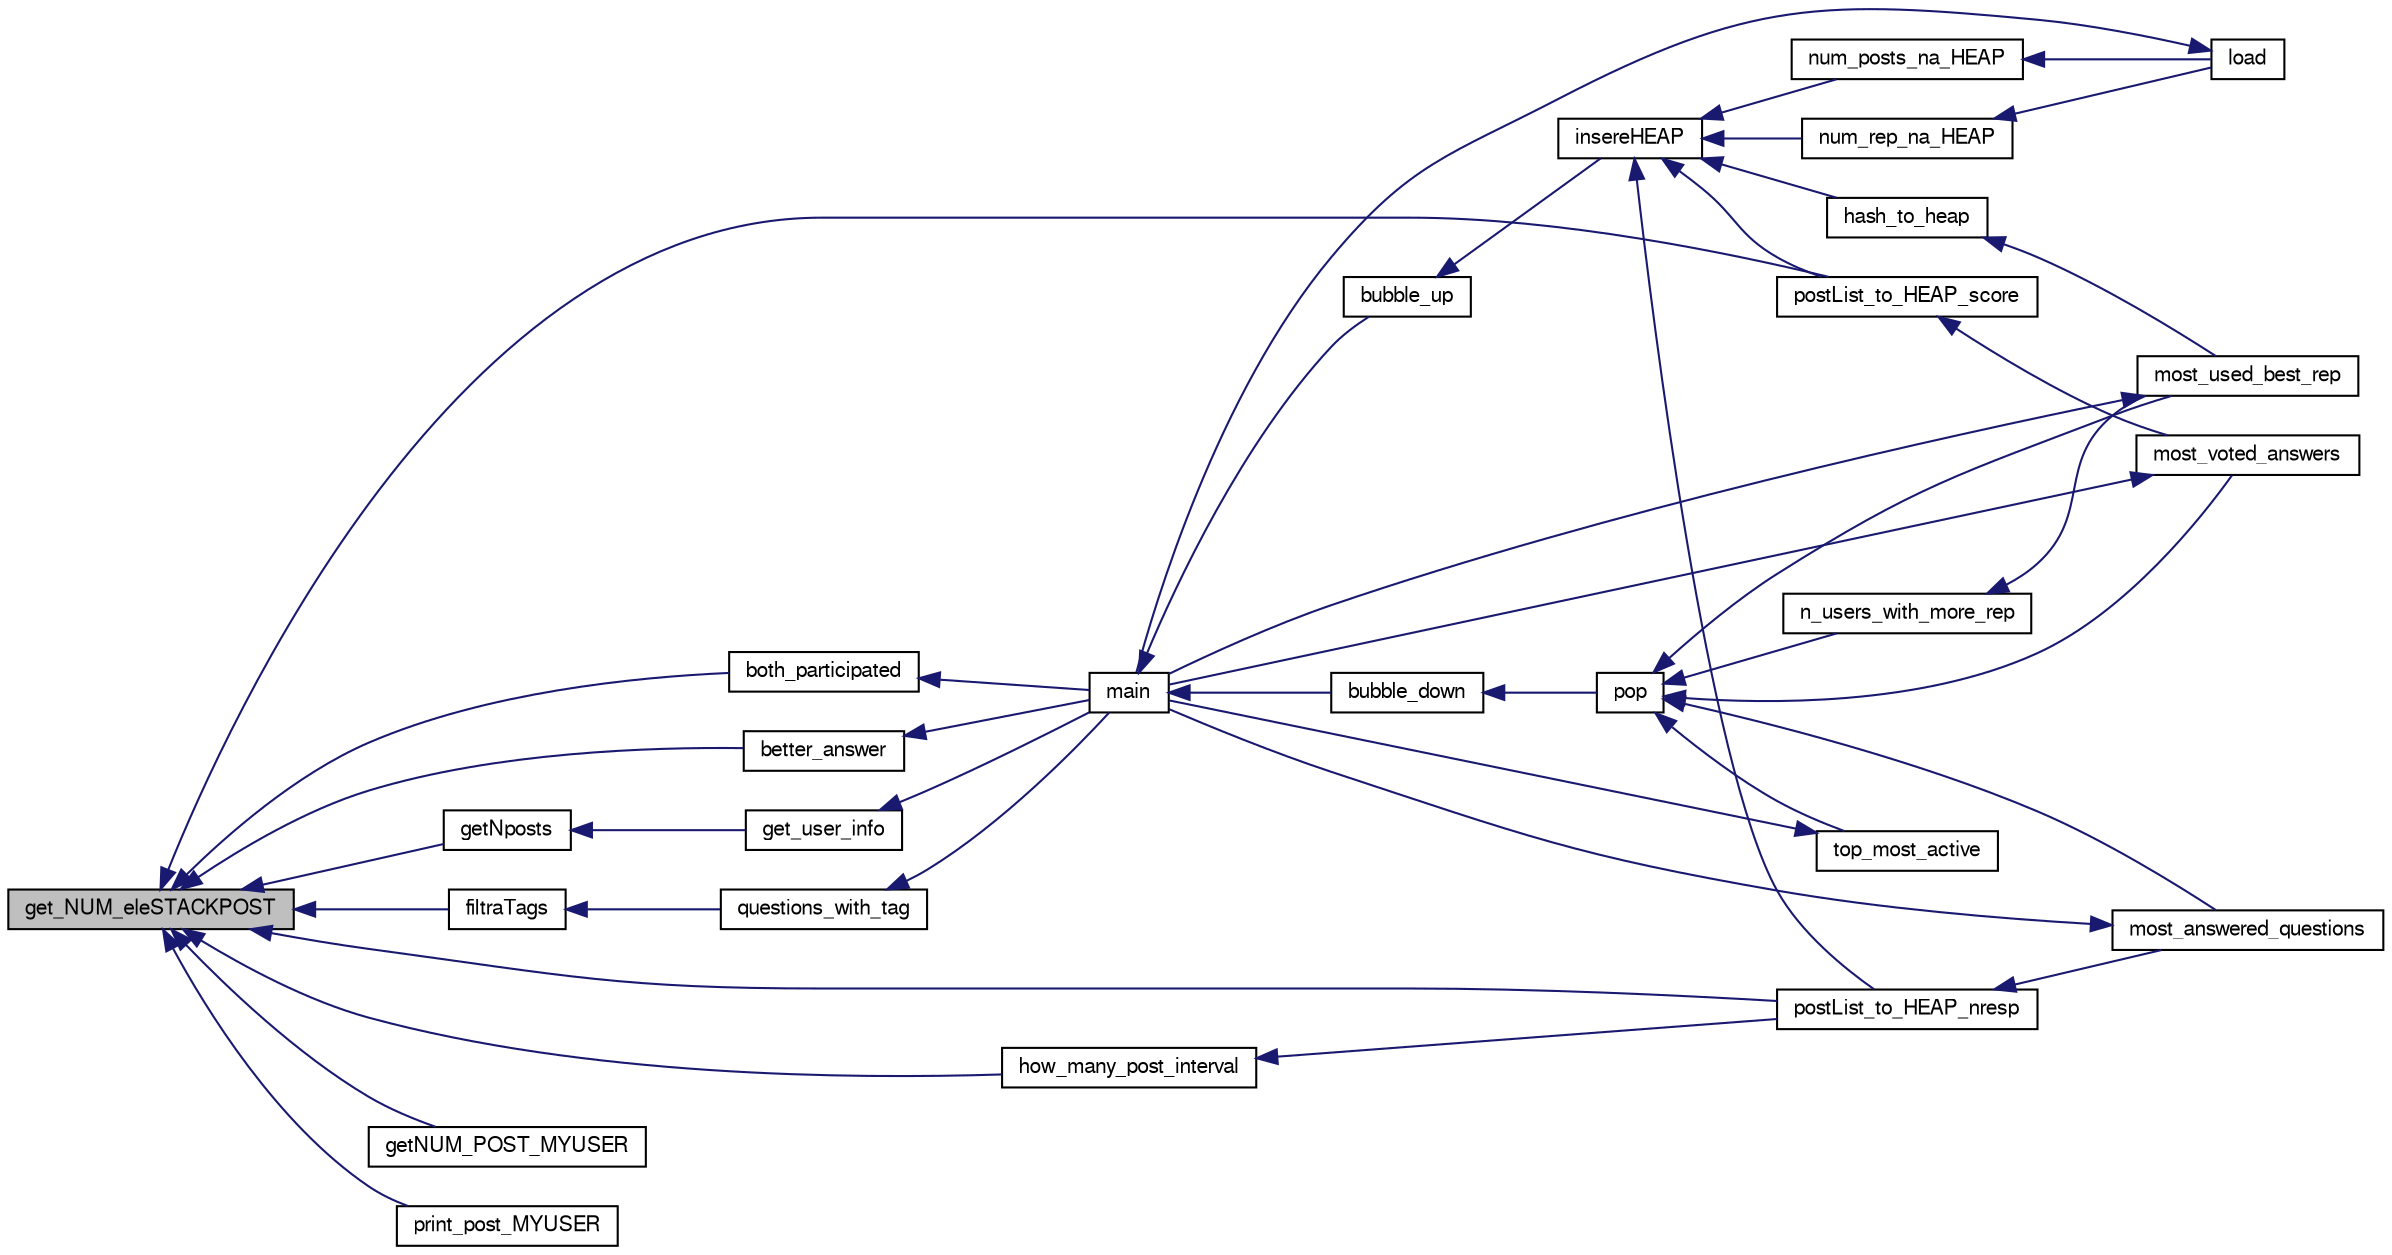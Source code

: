 digraph "get_NUM_eleSTACKPOST"
{
  edge [fontname="FreeSans",fontsize="10",labelfontname="FreeSans",labelfontsize="10"];
  node [fontname="FreeSans",fontsize="10",shape=record];
  rankdir="LR";
  Node1 [label="get_NUM_eleSTACKPOST",height=0.2,width=0.4,color="black", fillcolor="grey75", style="filled", fontcolor="black"];
  Node1 -> Node2 [dir="back",color="midnightblue",fontsize="10",style="solid",fontname="FreeSans"];
  Node2 [label="filtraTags",height=0.2,width=0.4,color="black", fillcolor="white", style="filled",URL="$interface_8c.html#a3b60a5f489b1e76fee47e314e08f5a1c",tooltip="Função auxiliar que corre num nodo e verifica a existencia de uma tag. "];
  Node2 -> Node3 [dir="back",color="midnightblue",fontsize="10",style="solid",fontname="FreeSans"];
  Node3 [label="questions_with_tag",height=0.2,width=0.4,color="black", fillcolor="white", style="filled",URL="$interface_8h.html#a3833b4111827095f7654ff0b1ec6a6ee",tooltip="Função que dado um intervalo de tempo retornar todas as perguntas contendo uma determinada tag..."];
  Node3 -> Node4 [dir="back",color="midnightblue",fontsize="10",style="solid",fontname="FreeSans"];
  Node4 [label="main",height=0.2,width=0.4,color="black", fillcolor="white", style="filled",URL="$main_8c.html#ae66f6b31b5ad750f1fe042a706a4e3d4"];
  Node4 -> Node5 [dir="back",color="midnightblue",fontsize="10",style="solid",fontname="FreeSans"];
  Node5 [label="bubble_up",height=0.2,width=0.4,color="black", fillcolor="white", style="filled",URL="$myheap_8h.html#ace1f2a5d5bc48b367d1fd893827ec140",tooltip="Função que coloca o último elemento adicionado na sua posição correta. "];
  Node5 -> Node6 [dir="back",color="midnightblue",fontsize="10",style="solid",fontname="FreeSans"];
  Node6 [label="insereHEAP",height=0.2,width=0.4,color="black", fillcolor="white", style="filled",URL="$myheap_8h.html#a844070e8301ff20531948818379ca7f9",tooltip="Função que insere um novo elemento na heap. "];
  Node6 -> Node7 [dir="back",color="midnightblue",fontsize="10",style="solid",fontname="FreeSans"];
  Node7 [label="num_posts_na_HEAP",height=0.2,width=0.4,color="black", fillcolor="white", style="filled",URL="$interface_8c.html#ae5f33a943c4ae2dae9412708c17cc53f",tooltip="Função auxiliar adiciona a informação da data de um nodo MYUSER numa heap. "];
  Node7 -> Node8 [dir="back",color="midnightblue",fontsize="10",style="solid",fontname="FreeSans"];
  Node8 [label="load",height=0.2,width=0.4,color="black", fillcolor="white", style="filled",URL="$interface_8h.html#a644c94e592239aa49a0cf315d69b1c64",tooltip="Função dá load aos ficheiros xml. "];
  Node8 -> Node4 [dir="back",color="midnightblue",fontsize="10",style="solid",fontname="FreeSans"];
  Node6 -> Node9 [dir="back",color="midnightblue",fontsize="10",style="solid",fontname="FreeSans"];
  Node9 [label="num_rep_na_HEAP",height=0.2,width=0.4,color="black", fillcolor="white", style="filled",URL="$interface_8c.html#a37bc5ac324407a740abf0344028521dc",tooltip="Função auxiliar que adiciona a informação da data de um nodo MYUSER numa heap para reputação..."];
  Node9 -> Node8 [dir="back",color="midnightblue",fontsize="10",style="solid",fontname="FreeSans"];
  Node6 -> Node10 [dir="back",color="midnightblue",fontsize="10",style="solid",fontname="FreeSans"];
  Node10 [label="postList_to_HEAP_score",height=0.2,width=0.4,color="black", fillcolor="white", style="filled",URL="$interface_8c.html#abaa41336f16a88d117077daca2dabce3",tooltip="Função auxiliar que adiciona a informação da data de um nodo STACKPOST numa heap para scores..."];
  Node10 -> Node11 [dir="back",color="midnightblue",fontsize="10",style="solid",fontname="FreeSans"];
  Node11 [label="most_voted_answers",height=0.2,width=0.4,color="black", fillcolor="white", style="filled",URL="$interface_8h.html#abee0976337de52cefdc4e840c803f2f4",tooltip="Função que dado um intervalo de tempo calcula os N posts com melhor score. "];
  Node11 -> Node4 [dir="back",color="midnightblue",fontsize="10",style="solid",fontname="FreeSans"];
  Node6 -> Node12 [dir="back",color="midnightblue",fontsize="10",style="solid",fontname="FreeSans"];
  Node12 [label="postList_to_HEAP_nresp",height=0.2,width=0.4,color="black", fillcolor="white", style="filled",URL="$interface_8c.html#ae434a780bfd43f9d1b3a667b615fef31",tooltip="Função auxiliar que adiciona a informação da data de um nodo STACKPOST numa heap para perguntas com m..."];
  Node12 -> Node13 [dir="back",color="midnightblue",fontsize="10",style="solid",fontname="FreeSans"];
  Node13 [label="most_answered_questions",height=0.2,width=0.4,color="black", fillcolor="white", style="filled",URL="$interface_8h.html#a4847929aa84113b38e6804acefdfd6a4",tooltip="Função que dado um intervalo de tempo calcula as N perguntas com mais respostas. "];
  Node13 -> Node4 [dir="back",color="midnightblue",fontsize="10",style="solid",fontname="FreeSans"];
  Node6 -> Node14 [dir="back",color="midnightblue",fontsize="10",style="solid",fontname="FreeSans"];
  Node14 [label="hash_to_heap",height=0.2,width=0.4,color="black", fillcolor="white", style="filled",URL="$interface_8c.html#ad09b4104b58f6cfbf30d1dabd69d00b6",tooltip="Função auxiliar compatível com a API do glib para inserir numa heap os dados da hashtable com as ocor..."];
  Node14 -> Node15 [dir="back",color="midnightblue",fontsize="10",style="solid",fontname="FreeSans"];
  Node15 [label="most_used_best_rep",height=0.2,width=0.4,color="black", fillcolor="white", style="filled",URL="$interface_8h.html#aa048ff54eec00113e9e16d530370fcc1",tooltip="Função que obtém o número de ocorrencias das N tags mais usadas num dado período de tempo pelos N use..."];
  Node15 -> Node4 [dir="back",color="midnightblue",fontsize="10",style="solid",fontname="FreeSans"];
  Node4 -> Node16 [dir="back",color="midnightblue",fontsize="10",style="solid",fontname="FreeSans"];
  Node16 [label="bubble_down",height=0.2,width=0.4,color="black", fillcolor="white", style="filled",URL="$myheap_8h.html#a8060dd960c3242b7250e5a7d730593d6",tooltip="Função que realiza as operações necessárias depois de se retirar um elemento. "];
  Node16 -> Node17 [dir="back",color="midnightblue",fontsize="10",style="solid",fontname="FreeSans"];
  Node17 [label="pop",height=0.2,width=0.4,color="black", fillcolor="white", style="filled",URL="$myheap_8h.html#a835a400b71780f44bd1e8e00afe03e25",tooltip="Função que retira um elemento na heap. "];
  Node17 -> Node18 [dir="back",color="midnightblue",fontsize="10",style="solid",fontname="FreeSans"];
  Node18 [label="top_most_active",height=0.2,width=0.4,color="black", fillcolor="white", style="filled",URL="$interface_8h.html#aea6f8074566f0a5373ea67b3469fd4cc",tooltip="Função que calcula os N utilizadores com mais posts. "];
  Node18 -> Node4 [dir="back",color="midnightblue",fontsize="10",style="solid",fontname="FreeSans"];
  Node17 -> Node11 [dir="back",color="midnightblue",fontsize="10",style="solid",fontname="FreeSans"];
  Node17 -> Node13 [dir="back",color="midnightblue",fontsize="10",style="solid",fontname="FreeSans"];
  Node17 -> Node19 [dir="back",color="midnightblue",fontsize="10",style="solid",fontname="FreeSans"];
  Node19 [label="n_users_with_more_rep",height=0.2,width=0.4,color="black", fillcolor="white", style="filled",URL="$interface_8c.html#abfa5eaef67b944c1707d738fcc581d97",tooltip="Função auxiliar que calcula os N utilizadores com melhor rep. "];
  Node19 -> Node15 [dir="back",color="midnightblue",fontsize="10",style="solid",fontname="FreeSans"];
  Node17 -> Node15 [dir="back",color="midnightblue",fontsize="10",style="solid",fontname="FreeSans"];
  Node1 -> Node10 [dir="back",color="midnightblue",fontsize="10",style="solid",fontname="FreeSans"];
  Node1 -> Node20 [dir="back",color="midnightblue",fontsize="10",style="solid",fontname="FreeSans"];
  Node20 [label="how_many_post_interval",height=0.2,width=0.4,color="black", fillcolor="white", style="filled",URL="$interface_8c.html#a727f231154dce94f9a04975c85c94a9d",tooltip="Função auxiliar que conta o número de post num intervalo. "];
  Node20 -> Node12 [dir="back",color="midnightblue",fontsize="10",style="solid",fontname="FreeSans"];
  Node1 -> Node12 [dir="back",color="midnightblue",fontsize="10",style="solid",fontname="FreeSans"];
  Node1 -> Node21 [dir="back",color="midnightblue",fontsize="10",style="solid",fontname="FreeSans"];
  Node21 [label="both_participated",height=0.2,width=0.4,color="black", fillcolor="white", style="filled",URL="$interface_8h.html#ab2069c6237b5ab6647937173d43d9bac",tooltip="Função que dado 2 users retorna as N perguntas em que ambos participaram. "];
  Node21 -> Node4 [dir="back",color="midnightblue",fontsize="10",style="solid",fontname="FreeSans"];
  Node1 -> Node22 [dir="back",color="midnightblue",fontsize="10",style="solid",fontname="FreeSans"];
  Node22 [label="better_answer",height=0.2,width=0.4,color="black", fillcolor="white", style="filled",URL="$interface_8h.html#af0bd178e59de59a12a227a1cc5124c58",tooltip="Função que dado um id de um post devolve a resposta melhor cotada desse post. "];
  Node22 -> Node4 [dir="back",color="midnightblue",fontsize="10",style="solid",fontname="FreeSans"];
  Node1 -> Node23 [dir="back",color="midnightblue",fontsize="10",style="solid",fontname="FreeSans"];
  Node23 [label="getNposts",height=0.2,width=0.4,color="black", fillcolor="white", style="filled",URL="$myuser_8h.html#a8e28c186cb715390010fe16bbbf643b1",tooltip="Função que devolve os ultimos N posts de um dado utilizador. "];
  Node23 -> Node24 [dir="back",color="midnightblue",fontsize="10",style="solid",fontname="FreeSans"];
  Node24 [label="get_user_info",height=0.2,width=0.4,color="black", fillcolor="white", style="filled",URL="$interface_8h.html#abbe8e56c4e4552c93a81a625ea641869",tooltip="Função que dado um id de um user devolve informacao sobre este mesmo. "];
  Node24 -> Node4 [dir="back",color="midnightblue",fontsize="10",style="solid",fontname="FreeSans"];
  Node1 -> Node25 [dir="back",color="midnightblue",fontsize="10",style="solid",fontname="FreeSans"];
  Node25 [label="getNUM_POST_MYUSER",height=0.2,width=0.4,color="black", fillcolor="white", style="filled",URL="$myuser_8h.html#a95b0877e28365ad9309d3ab0578ef756",tooltip="Função que devolve o número de posts de um utilizador. "];
  Node1 -> Node26 [dir="back",color="midnightblue",fontsize="10",style="solid",fontname="FreeSans"];
  Node26 [label="print_post_MYUSER",height=0.2,width=0.4,color="black", fillcolor="white", style="filled",URL="$myuser_8h.html#abc5a74102e648179498fb33daf655b15",tooltip="Função que imprime os id dos post de um utilizador. "];
}
